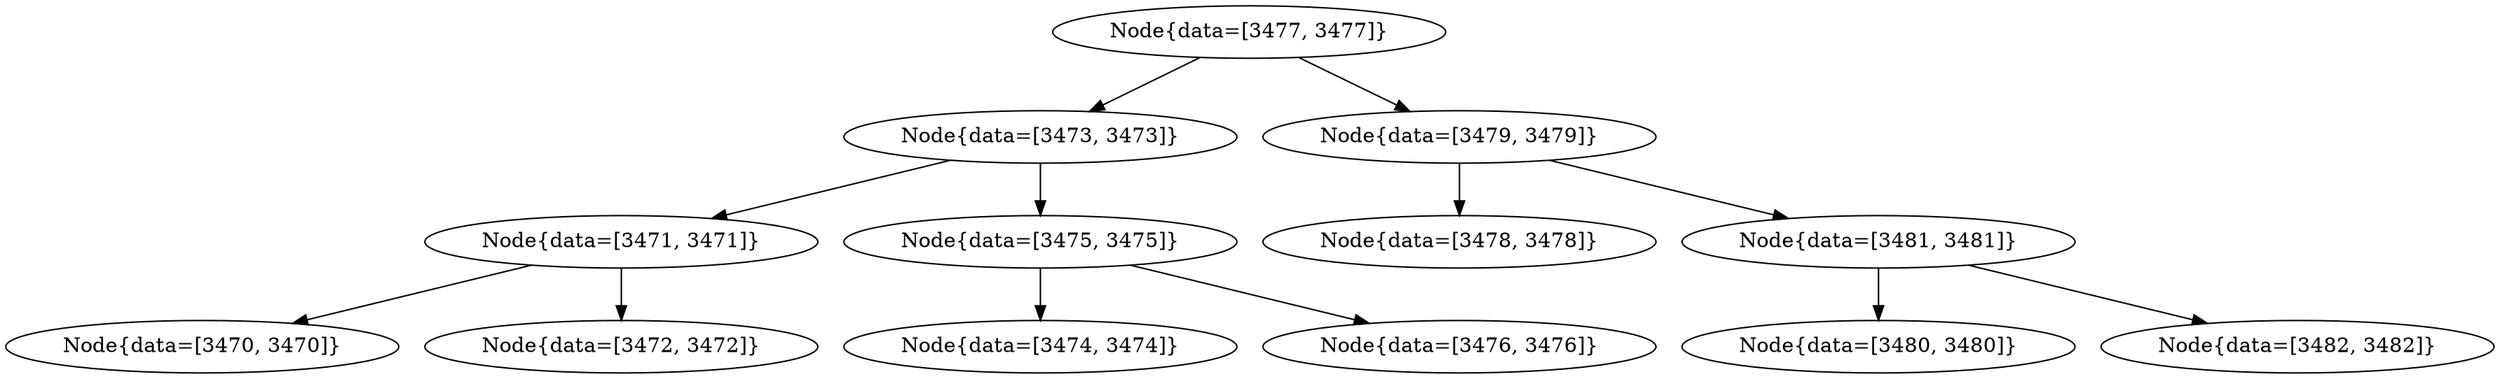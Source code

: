 digraph G{
1388402945 [label="Node{data=[3477, 3477]}"]
1388402945 -> 298771388
298771388 [label="Node{data=[3473, 3473]}"]
298771388 -> 1752161109
1752161109 [label="Node{data=[3471, 3471]}"]
1752161109 -> 1539476375
1539476375 [label="Node{data=[3470, 3470]}"]
1752161109 -> 51632319
51632319 [label="Node{data=[3472, 3472]}"]
298771388 -> 1705384034
1705384034 [label="Node{data=[3475, 3475]}"]
1705384034 -> 1938146032
1938146032 [label="Node{data=[3474, 3474]}"]
1705384034 -> 1012162852
1012162852 [label="Node{data=[3476, 3476]}"]
1388402945 -> 564105265
564105265 [label="Node{data=[3479, 3479]}"]
564105265 -> 1949301096
1949301096 [label="Node{data=[3478, 3478]}"]
564105265 -> 702560095
702560095 [label="Node{data=[3481, 3481]}"]
702560095 -> 908213766
908213766 [label="Node{data=[3480, 3480]}"]
702560095 -> 1809923819
1809923819 [label="Node{data=[3482, 3482]}"]
}